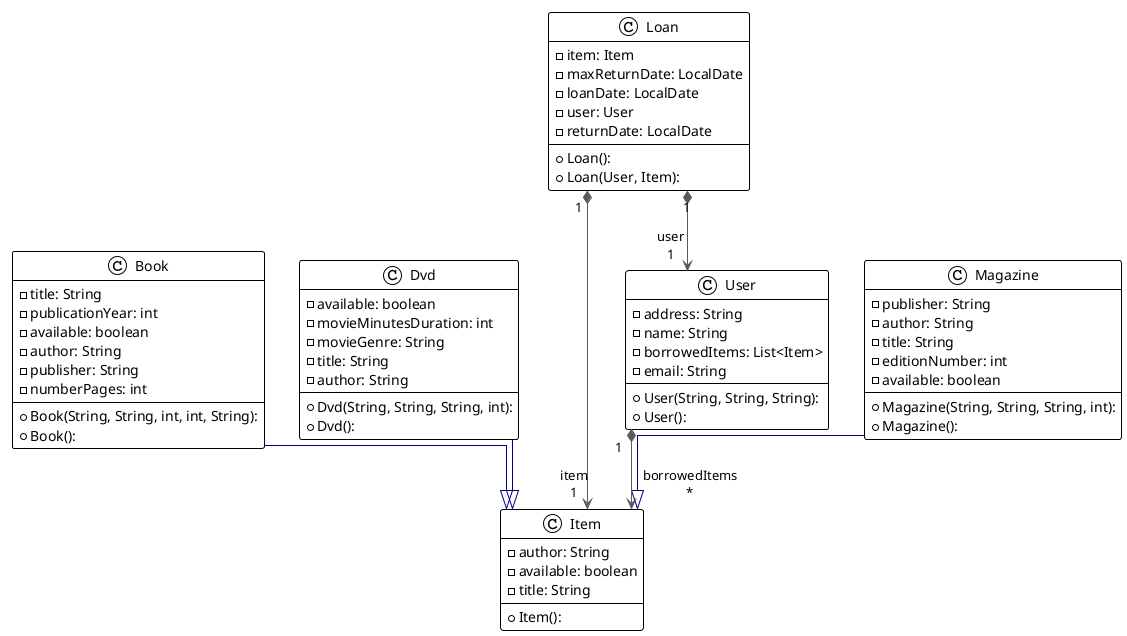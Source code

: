 @startuml

!theme plain
top to bottom direction
skinparam linetype ortho

class Book {
  + Book(String, String, int, int, String): 
  + Book(): 
  - title: String
  - publicationYear: int
  - available: boolean
  - author: String
  - publisher: String
  - numberPages: int
}
class Dvd {
  + Dvd(String, String, String, int): 
  + Dvd(): 
  - available: boolean
  - movieMinutesDuration: int
  - movieGenre: String
  - title: String
  - author: String
}
class Item {
  + Item(): 
  - author: String
  - available: boolean
  - title: String
}
class Loan {
  + Loan(): 
  + Loan(User, Item): 
  - item: Item
  - maxReturnDate: LocalDate
  - loanDate: LocalDate
  - user: User
  - returnDate: LocalDate
}
class Magazine {
  + Magazine(String, String, String, int): 
  + Magazine(): 
  - publisher: String
  - author: String
  - title: String
  - editionNumber: int
  - available: boolean
}
class User {
  + User(String, String, String): 
  + User(): 
  - address: String
  - name: String
  - borrowedItems: List<Item>
  - email: String
}

Book      -[#000082,plain]-^  Item     
Dvd       -[#000082,plain]-^  Item     
Loan     "1" *-[#595959,plain]-> "item\n1" Item     
Loan     "1" *-[#595959,plain]-> "user\n1" User     
Magazine  -[#000082,plain]-^  Item     
User     "1" *-[#595959,plain]-> "borrowedItems\n*" Item     
@enduml
